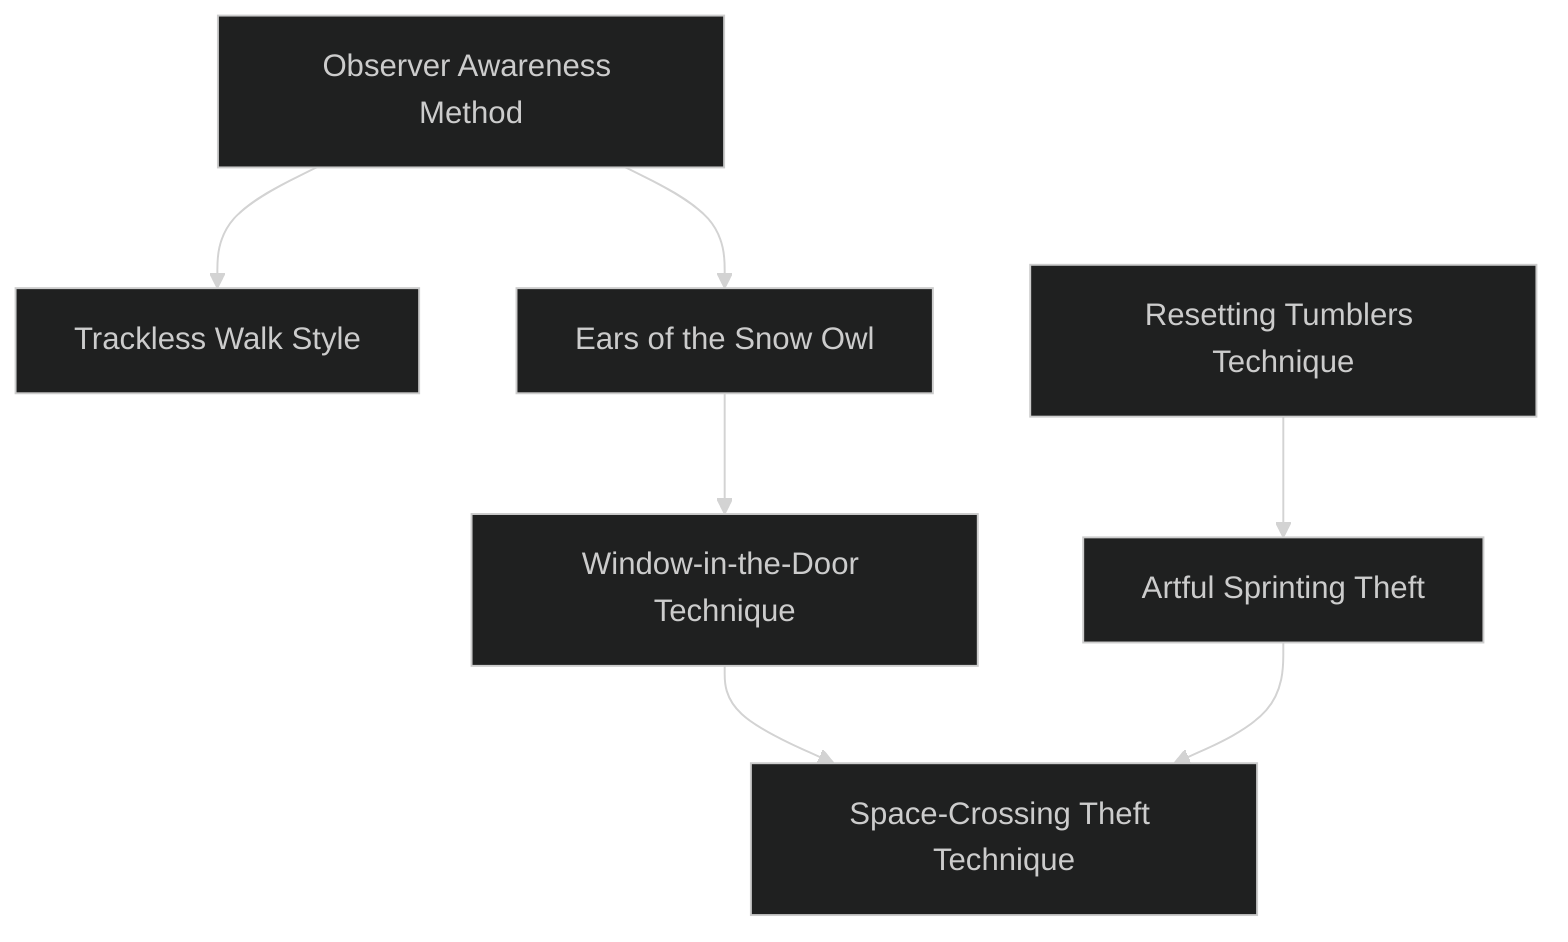 ---
config:
  theme: dark
---
flowchart TD

    observer_awareness_method[Observer Awareness Method]
    click observer_awareness_method callback "
        Observer Awareness Method<br>
        <br>
        Cost: 1 mote<br>
        Duration: Instant<br>
        Type: Reflexive<br>
        Minimum Larceny: 2<br>
        Minimum Essence: 1<br>
        Prerequisite Charms: None<br>
        <br>
        This simple Charm allows a Dragon-Blood to know
        if he is being observed. It was developed in the days before
        the Realm proper, when it was conceivable that one of
        the noble Terrestrial Exalted could act in a criminal
        capacity. In these dangerous days, the Charm sees use
        among those Exalted who might act as spies or who wish
        to speak to a confidante unobserved. Simply spend the
        necessary Essence and roll Perception + Larceny; a single
        success tells the Exalted whether he is being observed.
        Each additional success points out the location of an
        observer, starting with the closest.
        "

    trackless_walk_style[Trackless Walk Style]
    observer_awareness_method --> trackless_walk_style
    click trackless_walk_style callback "
        Trackless Walk Style<br>
        <br>
        Cost: 2 motes<br>
        Duration: One scene<br>
        Type: Simple<br>
        Minimum Larceny: 3<br>
        Minimum Essence: 2<br>
        Prerequisite Charms: Observer Awareness Method<br>
        <br>
        The greatest spies and thieves of the Realm know that
        the best way to avoid detection in their efforts is to leave as
        little evidence as possible of their passing. However, those
        spies and thieves know full well that the most talented
        magistrates and house investigators can learn a great deal
        from a trace as innocuous as a single hair. By activating this
        Charm as he enters a location, a Dragon-Blood prevents
        himself from leaving inadvertent evidence. This Charm
        does not prevent the character from being observed; it
        merely prevents him from leaving behind clues to his
        identity, such as footprints. Also, this Charm does not
        prevent the character from deliberately leaving behind
        evidence of his presence (if, for instance, he is a romantic
        master thief and always leaves a rose at the scene of a crime,
        this Charm does not prevent him from doing so). Characters
        using this Charm cannot be tracked except by supernatural
        means, but the Charm's short duration means that it is an
        expensive way to conceal ones passage for a long while.
        "

    ears_of_the_snow_owl[Ears of the Snow Owl]
    observer_awareness_method --> ears_of_the_snow_owl
    click ears_of_the_snow_owl callback "
        Ears of the Snow Owl<br>
        <br>
        Cost:
        Duration:
        Type:
        Minimum Larceny:
        Minimum Essence:
        Prerequisite Charms:
        1 mote
        One minute
        Simple
        4
        2
        Observer Awareness
        Method
        This Charm, quite useful when sneaking about in
        places one shouldn't be, allows a character to hear conversations
        and movement in other rooms as clearly as if the
        walls between him and those spaces weren't there. By
        spending the necessary Essence in conjunction with a
        listen-oriented Perception roll, the player can eliminate
        any penalties to that roll that might come as a function of
        obstacles between his character and the thing he's listening
        to. The Charm does not eliminate penalties due to
        distance, just physical obstructions.
        "

    window_in_the_door_technique[Window-in-the-Door Technique]
    ears_of_the_snow_owl --> window_in_the_door_technique
    click window_in_the_door_technique callback "
        Window-in-the-Door Technique<br>
        <br>
        Cost: 2 motes<br>
        Duration: One turn<br>
        Type: Simple<br>
        Minimum Larceny: 5<br>
        Minimum Essence: 2<br>
        Prerequisite Charms: Ears of the Snowy Owl<br>
        <br>
        Many a time has come when a mortal thief or spy has
        wished for the ability to see what lies beyond a doorway or
        inside a chest without risking the opening of a latch or lock.
        Spies among the Terrestrial Exalted do not merely wish for
        this ability; this Charm allows them to do precisely that. The
        character simply spends the necessary Essence, and an area
        roughly two feet square before his eyes becomes transparent.
        That area doesn't move — once the character has used this
        Charm, the area that was in front of him when he spent the
        Essence remains transparent to him for a full turn. The
        Dragon-Blood can only see through about a three-inch
        thickness of stone — perhaps twice that of wood and half
        that much iron or jade. The material is only transparent to
        the Exalted using this Charm; others cannot see through it.
        Walls, doors and containers can be enchanted to prevent
        this kind of voyeurism.
        "

    resetting_tumblers_technique[Resetting Tumblers Technique]
    click resetting_tumblers_technique callback "
        Resetting Tumblers Technique<br>
        <br>
        Cost: 3 motes<br>
        Duration: Instant<br>
        Type: Reflexive<br>
        Minimum Larceny: 3<br>
        Minimum Essence: 2<br>
        Prerequisite Charms: None<br>
        <br>
        With this ability, the Exalted can immediately discard
        a failed break-in attempt or other Larceny action and try at
        once to remedy the situation. A player may spend the
        required Essence and then immediately reroll the dice pool
        for the most recent Larceny action his character performed;
        this must take place right after the roll is made and before the
        Storyteller describes its success or failure. The Exalted must
        accept the result of the second dice roll, even if it is worse
        than the first one. Additionally, if the Larceny action and
        this Charm are part of a Combo, then using the Charm
        forces the Exalted to re-spend all of the necessary Essence to
        activate the other Charms in the Combo, even if he does not
        need to reroll or reactivate them.
        "

    artful_sprinting_theft[Artful Sprinting Theft]
    resetting_tumblers_technique --> artful_sprinting_theft
    click artful_sprinting_theft callback "
        Artful Sprinting Theft<br>
        <br>
        Cost: 1 mote<br>
        Duration: One turn<br>
        Type: Supplemental<br>
        Minimum Larceny: 3<br>
        Minimum Essence: 2<br>
        Prerequisite Charms: Resetting Tumblers Technique<br>
        <br>
        The occasional orphaned Dragon-Blood on the
        streets of hinterland cities such as Nexus might grow up
        to learn this Charm; ordinarily, noble Terrestrials of the
        Realm will have nothing to do with it, save possibly for
        its application to later Charms. Ordinarily, even the
        simplest Larceny actions - pocket-picking and bag-snatching
         — require the character to slow down slightly,
        using only half of his maximum movement (which
        would be his Dexterity + 12 yards) on the turn he uses
        Larceny. With this Charm, the character may use his
        full dice pool on a simple Larceny action (one that
        would ordinarily take just one turn) while running flat-
        out. The action can take place at the beginning, middle
        or end of this movement.
        "

    space_crossing_theft_technique[Space-Crossing Theft Technique]
    window_in_the_door_technique --> space_crossing_theft_technique
    artful_sprinting_theft --> space_crossing_theft_technique
    click space_crossing_theft_technique callback "
        Space-Crossing Theft Technique<br>
        <br>
        Cost: 5 motes<br>
        Duration: Instant<br>
        Type: Simple<br>
        Minimum Larceny: 5<br>
        Minimum Essence: 3<br>
        Prerequisite Charms: Window-in-the-Door Technique, Artful Sprinting Theft<br>
        <br>
        With this Charm, the Exalted can cause an object
        to disappear from its current location and reappear in
        his hands without crossing the intervening space. The
        character must be able to see the object clearly — if it
        is within a locked chest, he must use Window-In-The-Door
        Technique (see above) to see it before he can use
        Space-Crossing Theft Technique to grab it. However, if
        he can see it, he only needs to expend the Essence and
        off it goes, as long as it weighs less than about 15 pounds
        (the Storyteller's judgment is final as to what can be
        taken and what can't). This Charm does not work on
        items held by a sentient being (a mortal, Exalted or
        spirit), but it will work on items they are merely wearing:
        the Exalted could snatch a sheathed sword but not
        a sword in a foe's hand.
        "